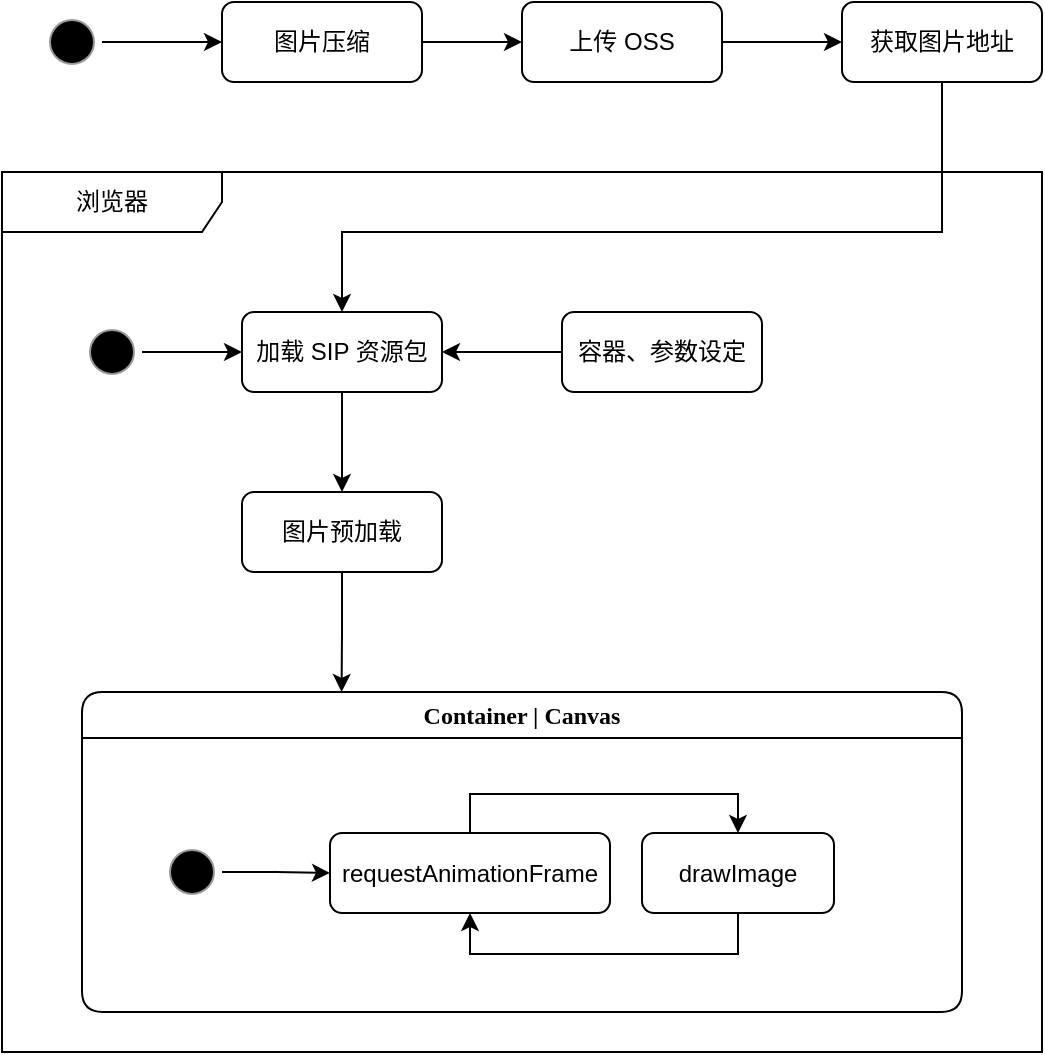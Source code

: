 <mxfile version="14.6.6" type="device"><diagram name="Page-1" id="58cdce13-f638-feb5-8d6f-7d28b1aa9fa0"><mxGraphModel dx="1426" dy="826" grid="1" gridSize="10" guides="1" tooltips="1" connect="1" arrows="1" fold="1" page="1" pageScale="1" pageWidth="1100" pageHeight="850" background="#ffffff" math="0" shadow="0"><root><mxCell id="0"/><mxCell id="1" parent="0"/><mxCell id="2a3bc250acf0617d-8" value="浏览器" style="shape=umlFrame;whiteSpace=wrap;html=1;rounded=1;shadow=0;comic=0;labelBackgroundColor=none;strokeWidth=1;fontFamily=Verdana;fontSize=12;align=center;width=110;height=30;" parent="1" vertex="1"><mxGeometry x="80" y="170" width="520" height="440" as="geometry"/></mxCell><mxCell id="3BsYstt9JdG3ptzT6atc-3" style="edgeStyle=orthogonalEdgeStyle;rounded=0;orthogonalLoop=1;jettySize=auto;html=1;entryX=0;entryY=0.5;entryDx=0;entryDy=0;" edge="1" parent="1" source="382b91b5511bd0f7-1" target="3BsYstt9JdG3ptzT6atc-2"><mxGeometry relative="1" as="geometry"/></mxCell><mxCell id="382b91b5511bd0f7-1" value="" style="ellipse;html=1;shape=startState;fillColor=#000000;rounded=1;shadow=0;comic=0;labelBackgroundColor=none;fontFamily=Verdana;fontSize=12;fontColor=#000000;align=center;direction=south;strokeColor=#999999;" parent="1" vertex="1"><mxGeometry x="100" y="90" width="30" height="30" as="geometry"/></mxCell><mxCell id="2a3bc250acf0617d-7" value="Container | Canvas" style="swimlane;whiteSpace=wrap;html=1;rounded=1;shadow=0;comic=0;labelBackgroundColor=none;strokeWidth=1;fontFamily=Verdana;fontSize=12;align=center;" parent="1" vertex="1"><mxGeometry x="120" y="430" width="440" height="160" as="geometry"/></mxCell><mxCell id="2a3bc250acf0617d-3" value="" style="ellipse;html=1;shape=startState;fillColor=#000000;rounded=1;shadow=0;comic=0;labelBackgroundColor=none;fontFamily=Verdana;fontSize=12;fontColor=#000000;align=center;direction=south;strokeColor=#999999;" parent="2a3bc250acf0617d-7" vertex="1"><mxGeometry x="40" y="75" width="30" height="30" as="geometry"/></mxCell><mxCell id="3BsYstt9JdG3ptzT6atc-5" style="edgeStyle=orthogonalEdgeStyle;rounded=0;orthogonalLoop=1;jettySize=auto;html=1;entryX=0;entryY=0.5;entryDx=0;entryDy=0;" edge="1" parent="1" source="3BsYstt9JdG3ptzT6atc-2" target="3BsYstt9JdG3ptzT6atc-4"><mxGeometry relative="1" as="geometry"/></mxCell><mxCell id="3BsYstt9JdG3ptzT6atc-2" value="图片压缩" style="rounded=1;whiteSpace=wrap;html=1;" vertex="1" parent="1"><mxGeometry x="190" y="85" width="100" height="40" as="geometry"/></mxCell><mxCell id="3BsYstt9JdG3ptzT6atc-7" style="edgeStyle=orthogonalEdgeStyle;rounded=0;orthogonalLoop=1;jettySize=auto;html=1;entryX=0;entryY=0.5;entryDx=0;entryDy=0;" edge="1" parent="1" source="3BsYstt9JdG3ptzT6atc-4" target="3BsYstt9JdG3ptzT6atc-6"><mxGeometry relative="1" as="geometry"/></mxCell><mxCell id="3BsYstt9JdG3ptzT6atc-4" value="上传 OSS" style="rounded=1;whiteSpace=wrap;html=1;" vertex="1" parent="1"><mxGeometry x="340" y="85" width="100" height="40" as="geometry"/></mxCell><mxCell id="3BsYstt9JdG3ptzT6atc-14" style="edgeStyle=orthogonalEdgeStyle;rounded=0;orthogonalLoop=1;jettySize=auto;html=1;exitX=0.5;exitY=1;exitDx=0;exitDy=0;entryX=0.5;entryY=0;entryDx=0;entryDy=0;" edge="1" parent="1" source="3BsYstt9JdG3ptzT6atc-6" target="3BsYstt9JdG3ptzT6atc-12"><mxGeometry relative="1" as="geometry"><mxPoint x="270" y="290" as="targetPoint"/><Array as="points"><mxPoint x="550" y="200"/><mxPoint x="250" y="200"/></Array></mxGeometry></mxCell><mxCell id="3BsYstt9JdG3ptzT6atc-6" value="获取图片地址" style="rounded=1;whiteSpace=wrap;html=1;" vertex="1" parent="1"><mxGeometry x="500" y="85" width="100" height="40" as="geometry"/></mxCell><mxCell id="3BsYstt9JdG3ptzT6atc-13" style="edgeStyle=orthogonalEdgeStyle;rounded=0;orthogonalLoop=1;jettySize=auto;html=1;entryX=0;entryY=0.5;entryDx=0;entryDy=0;" edge="1" parent="1" source="3BsYstt9JdG3ptzT6atc-8" target="3BsYstt9JdG3ptzT6atc-12"><mxGeometry relative="1" as="geometry"/></mxCell><mxCell id="3BsYstt9JdG3ptzT6atc-8" value="" style="ellipse;html=1;shape=startState;fillColor=#000000;rounded=1;shadow=0;comic=0;labelBackgroundColor=none;fontFamily=Verdana;fontSize=12;fontColor=#000000;align=center;direction=south;strokeColor=#999999;" vertex="1" parent="1"><mxGeometry x="120" y="245" width="30" height="30" as="geometry"/></mxCell><mxCell id="3BsYstt9JdG3ptzT6atc-26" style="edgeStyle=orthogonalEdgeStyle;rounded=0;orthogonalLoop=1;jettySize=auto;html=1;entryX=0.5;entryY=0;entryDx=0;entryDy=0;" edge="1" parent="1" source="3BsYstt9JdG3ptzT6atc-12" target="3BsYstt9JdG3ptzT6atc-25"><mxGeometry relative="1" as="geometry"/></mxCell><mxCell id="3BsYstt9JdG3ptzT6atc-12" value="加载 SIP 资源包" style="rounded=1;whiteSpace=wrap;html=1;" vertex="1" parent="1"><mxGeometry x="200" y="240" width="100" height="40" as="geometry"/></mxCell><mxCell id="3BsYstt9JdG3ptzT6atc-16" style="edgeStyle=orthogonalEdgeStyle;rounded=0;orthogonalLoop=1;jettySize=auto;html=1;exitX=0;exitY=0.5;exitDx=0;exitDy=0;entryX=1;entryY=0.5;entryDx=0;entryDy=0;" edge="1" parent="1" source="3BsYstt9JdG3ptzT6atc-15" target="3BsYstt9JdG3ptzT6atc-12"><mxGeometry relative="1" as="geometry"/></mxCell><mxCell id="3BsYstt9JdG3ptzT6atc-15" value="容器、参数设定" style="rounded=1;whiteSpace=wrap;html=1;" vertex="1" parent="1"><mxGeometry x="360" y="240" width="100" height="40" as="geometry"/></mxCell><mxCell id="3BsYstt9JdG3ptzT6atc-27" style="edgeStyle=orthogonalEdgeStyle;rounded=0;orthogonalLoop=1;jettySize=auto;html=1;exitX=0.5;exitY=1;exitDx=0;exitDy=0;entryX=0.295;entryY=0;entryDx=0;entryDy=0;entryPerimeter=0;" edge="1" parent="1" source="3BsYstt9JdG3ptzT6atc-25" target="2a3bc250acf0617d-7"><mxGeometry relative="1" as="geometry"/></mxCell><mxCell id="3BsYstt9JdG3ptzT6atc-25" value="图片预加载" style="rounded=1;whiteSpace=wrap;html=1;" vertex="1" parent="1"><mxGeometry x="200" y="330" width="100" height="40" as="geometry"/></mxCell><mxCell id="3BsYstt9JdG3ptzT6atc-33" style="edgeStyle=orthogonalEdgeStyle;rounded=0;orthogonalLoop=1;jettySize=auto;html=1;entryX=0.5;entryY=0;entryDx=0;entryDy=0;" edge="1" parent="1" source="3BsYstt9JdG3ptzT6atc-28" target="3BsYstt9JdG3ptzT6atc-29"><mxGeometry relative="1" as="geometry"><Array as="points"><mxPoint x="314" y="481"/><mxPoint x="448" y="481"/></Array></mxGeometry></mxCell><mxCell id="3BsYstt9JdG3ptzT6atc-28" value="requestAnimationFrame" style="rounded=1;whiteSpace=wrap;html=1;" vertex="1" parent="1"><mxGeometry x="244" y="500.5" width="140" height="40" as="geometry"/></mxCell><mxCell id="3BsYstt9JdG3ptzT6atc-34" style="edgeStyle=orthogonalEdgeStyle;rounded=0;orthogonalLoop=1;jettySize=auto;html=1;entryX=0.5;entryY=1;entryDx=0;entryDy=0;" edge="1" parent="1" source="3BsYstt9JdG3ptzT6atc-29" target="3BsYstt9JdG3ptzT6atc-28"><mxGeometry relative="1" as="geometry"><Array as="points"><mxPoint x="448" y="561"/><mxPoint x="314" y="561"/></Array></mxGeometry></mxCell><mxCell id="3BsYstt9JdG3ptzT6atc-29" value="drawImage" style="rounded=1;whiteSpace=wrap;html=1;" vertex="1" parent="1"><mxGeometry x="400" y="500.5" width="96" height="40" as="geometry"/></mxCell><mxCell id="3BsYstt9JdG3ptzT6atc-35" style="edgeStyle=orthogonalEdgeStyle;rounded=0;orthogonalLoop=1;jettySize=auto;html=1;entryX=0;entryY=0.5;entryDx=0;entryDy=0;" edge="1" parent="1" source="2a3bc250acf0617d-3" target="3BsYstt9JdG3ptzT6atc-28"><mxGeometry relative="1" as="geometry"/></mxCell></root></mxGraphModel></diagram></mxfile>
